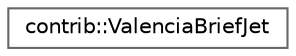 digraph "Graphical Class Hierarchy"
{
 // LATEX_PDF_SIZE
  bgcolor="transparent";
  edge [fontname=Helvetica,fontsize=10,labelfontname=Helvetica,labelfontsize=10];
  node [fontname=Helvetica,fontsize=10,shape=box,height=0.2,width=0.4];
  rankdir="LR";
  Node0 [id="Node000000",label="contrib::ValenciaBriefJet",height=0.2,width=0.4,color="grey40", fillcolor="white", style="filled",URL="$classcontrib_1_1ValenciaBriefJet.html",tooltip=" "];
}

